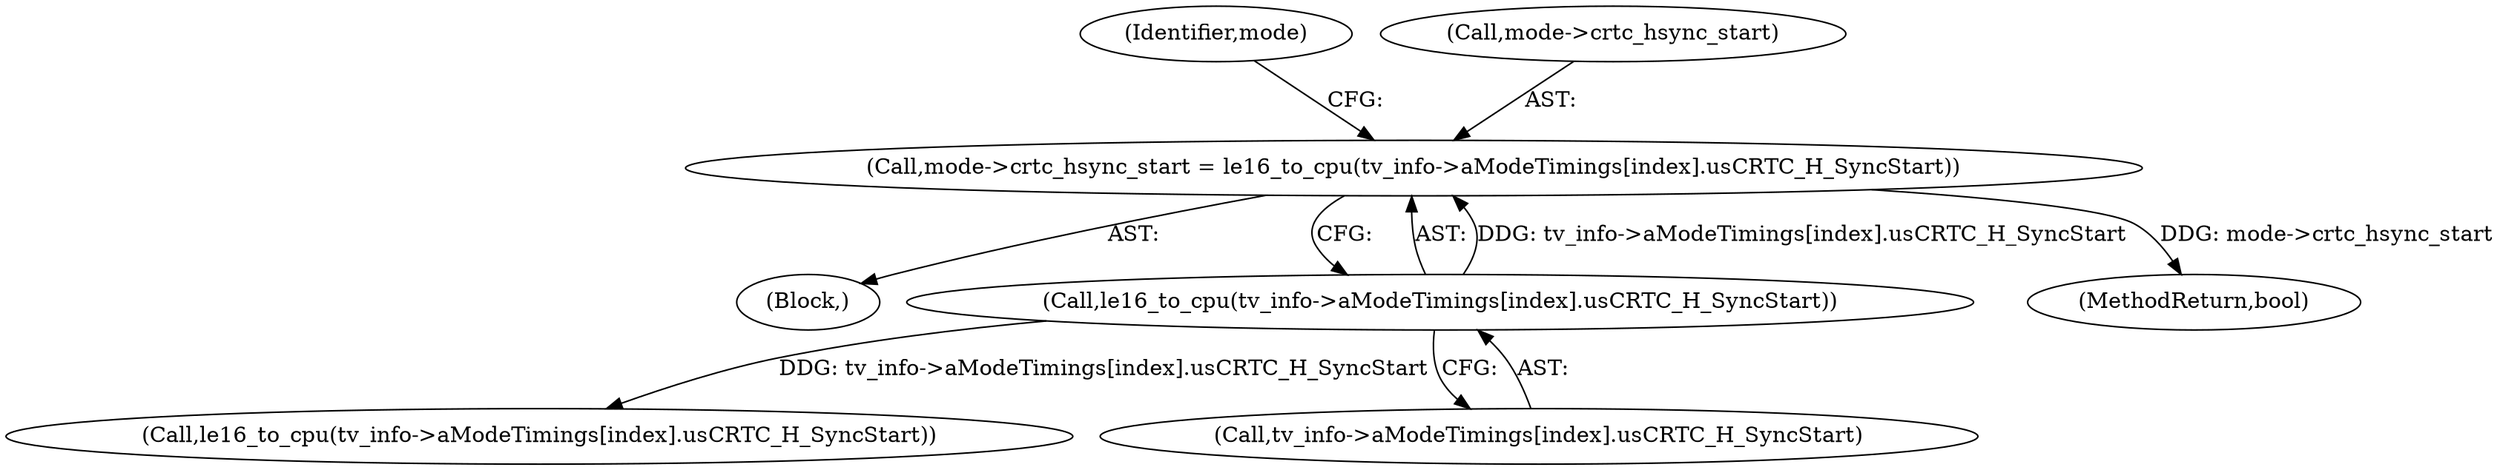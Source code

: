 digraph "0_linux_0031c41be5c529f8329e327b63cde92ba1284842@pointer" {
"1000187" [label="(Call,mode->crtc_hsync_start = le16_to_cpu(tv_info->aModeTimings[index].usCRTC_H_SyncStart))"];
"1000191" [label="(Call,le16_to_cpu(tv_info->aModeTimings[index].usCRTC_H_SyncStart))"];
"1000187" [label="(Call,mode->crtc_hsync_start = le16_to_cpu(tv_info->aModeTimings[index].usCRTC_H_SyncStart))"];
"1000144" [label="(Block,)"];
"1000558" [label="(MethodReturn,bool)"];
"1000201" [label="(Identifier,mode)"];
"1000188" [label="(Call,mode->crtc_hsync_start)"];
"1000191" [label="(Call,le16_to_cpu(tv_info->aModeTimings[index].usCRTC_H_SyncStart))"];
"1000204" [label="(Call,le16_to_cpu(tv_info->aModeTimings[index].usCRTC_H_SyncStart))"];
"1000192" [label="(Call,tv_info->aModeTimings[index].usCRTC_H_SyncStart)"];
"1000187" -> "1000144"  [label="AST: "];
"1000187" -> "1000191"  [label="CFG: "];
"1000188" -> "1000187"  [label="AST: "];
"1000191" -> "1000187"  [label="AST: "];
"1000201" -> "1000187"  [label="CFG: "];
"1000187" -> "1000558"  [label="DDG: mode->crtc_hsync_start"];
"1000191" -> "1000187"  [label="DDG: tv_info->aModeTimings[index].usCRTC_H_SyncStart"];
"1000191" -> "1000192"  [label="CFG: "];
"1000192" -> "1000191"  [label="AST: "];
"1000191" -> "1000204"  [label="DDG: tv_info->aModeTimings[index].usCRTC_H_SyncStart"];
}
